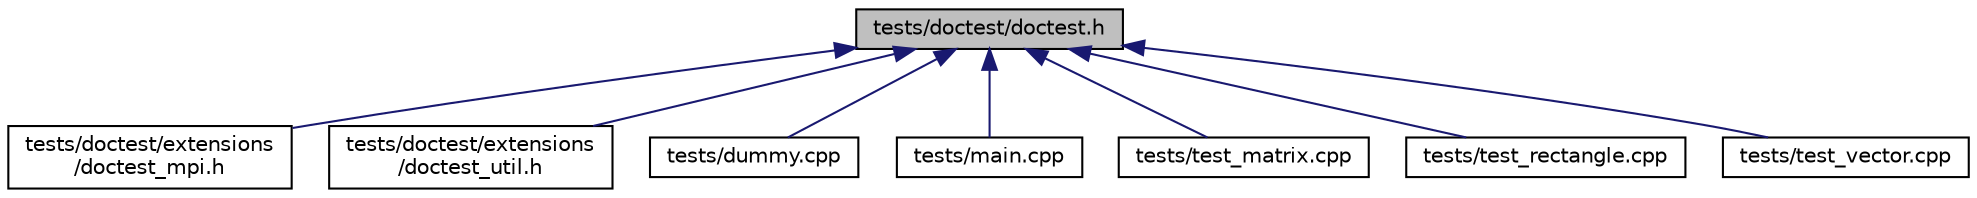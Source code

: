 digraph "tests/doctest/doctest.h"
{
 // LATEX_PDF_SIZE
  edge [fontname="Helvetica",fontsize="10",labelfontname="Helvetica",labelfontsize="10"];
  node [fontname="Helvetica",fontsize="10",shape=record];
  Node1 [label="tests/doctest/doctest.h",height=0.2,width=0.4,color="black", fillcolor="grey75", style="filled", fontcolor="black",tooltip=" "];
  Node1 -> Node2 [dir="back",color="midnightblue",fontsize="10",style="solid",fontname="Helvetica"];
  Node2 [label="tests/doctest/extensions\l/doctest_mpi.h",height=0.2,width=0.4,color="black", fillcolor="white", style="filled",URL="$doctest__mpi_8h.html",tooltip=" "];
  Node1 -> Node3 [dir="back",color="midnightblue",fontsize="10",style="solid",fontname="Helvetica"];
  Node3 [label="tests/doctest/extensions\l/doctest_util.h",height=0.2,width=0.4,color="black", fillcolor="white", style="filled",URL="$doctest__util_8h.html",tooltip=" "];
  Node1 -> Node4 [dir="back",color="midnightblue",fontsize="10",style="solid",fontname="Helvetica"];
  Node4 [label="tests/dummy.cpp",height=0.2,width=0.4,color="black", fillcolor="white", style="filled",URL="$dummy_8cpp.html",tooltip=" "];
  Node1 -> Node5 [dir="back",color="midnightblue",fontsize="10",style="solid",fontname="Helvetica"];
  Node5 [label="tests/main.cpp",height=0.2,width=0.4,color="black", fillcolor="white", style="filled",URL="$tests_2main_8cpp.html",tooltip=" "];
  Node1 -> Node6 [dir="back",color="midnightblue",fontsize="10",style="solid",fontname="Helvetica"];
  Node6 [label="tests/test_matrix.cpp",height=0.2,width=0.4,color="black", fillcolor="white", style="filled",URL="$test__matrix_8cpp.html",tooltip=" "];
  Node1 -> Node7 [dir="back",color="midnightblue",fontsize="10",style="solid",fontname="Helvetica"];
  Node7 [label="tests/test_rectangle.cpp",height=0.2,width=0.4,color="black", fillcolor="white", style="filled",URL="$test__rectangle_8cpp.html",tooltip=" "];
  Node1 -> Node8 [dir="back",color="midnightblue",fontsize="10",style="solid",fontname="Helvetica"];
  Node8 [label="tests/test_vector.cpp",height=0.2,width=0.4,color="black", fillcolor="white", style="filled",URL="$test__vector_8cpp.html",tooltip=" "];
}
